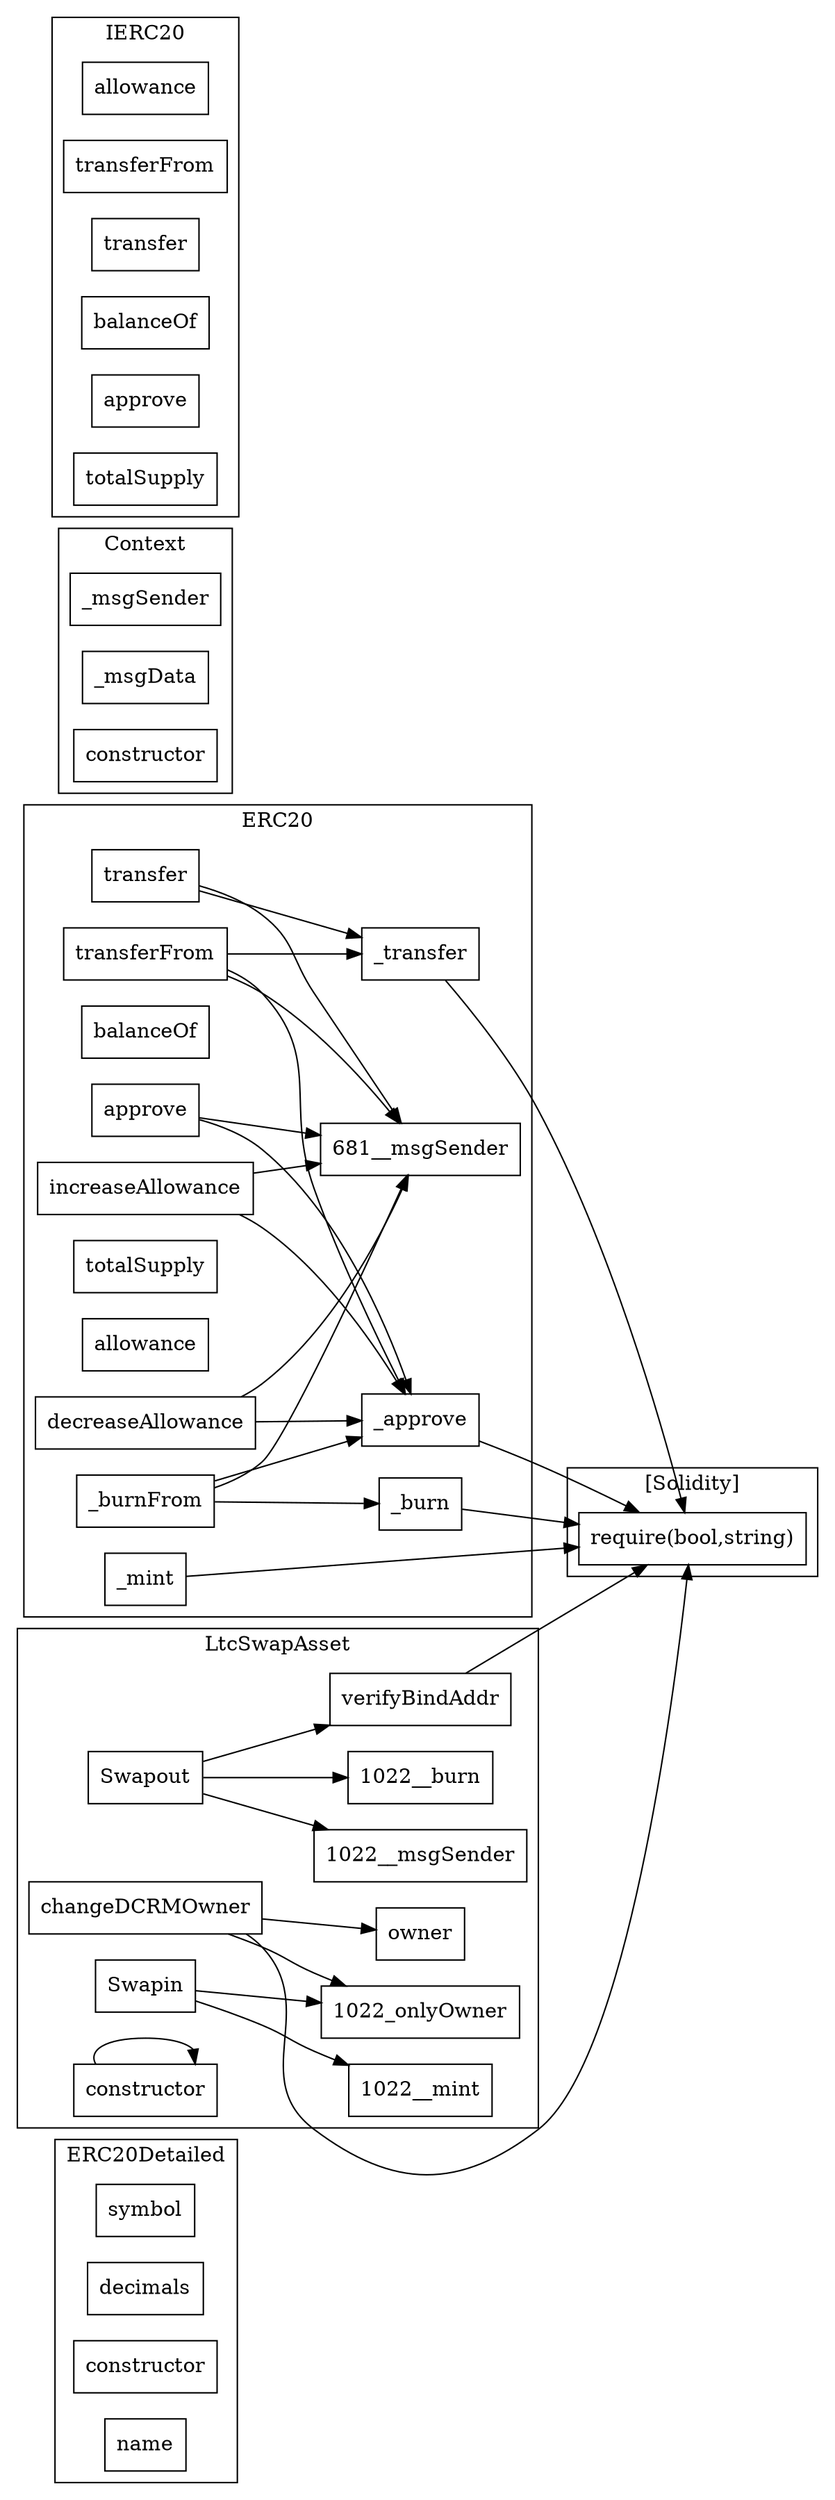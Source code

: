 strict digraph {
rankdir="LR"
node [shape=box]
subgraph cluster_737_ERC20Detailed {
label = "ERC20Detailed"
"737_symbol" [label="symbol"]
"737_decimals" [label="decimals"]
"737_constructor" [label="constructor"]
"737_name" [label="name"]
}subgraph cluster_681_ERC20 {
label = "ERC20"
"681__burn" [label="_burn"]
"681__transfer" [label="_transfer"]
"681_decreaseAllowance" [label="decreaseAllowance"]
"681_approve" [label="approve"]
"681_balanceOf" [label="balanceOf"]
"681__mint" [label="_mint"]
"681_increaseAllowance" [label="increaseAllowance"]
"681_totalSupply" [label="totalSupply"]
"681__approve" [label="_approve"]
"681_allowance" [label="allowance"]
"681_transfer" [label="transfer"]
"681__burnFrom" [label="_burnFrom"]
"681_transferFrom" [label="transferFrom"]
"681__burnFrom" -> "681__msgSender"
"681_increaseAllowance" -> "681__approve"
"681_decreaseAllowance" -> "681__msgSender"
"681_approve" -> "681__msgSender"
"681_approve" -> "681__approve"
"681_decreaseAllowance" -> "681__approve"
"681_transfer" -> "681__transfer"
"681__burnFrom" -> "681__approve"
"681_transferFrom" -> "681__approve"
"681_transferFrom" -> "681__msgSender"
"681_transfer" -> "681__msgSender"
"681_transferFrom" -> "681__transfer"
"681_increaseAllowance" -> "681__msgSender"
"681__burnFrom" -> "681__burn"
}subgraph cluster_1022_LtcSwapAsset {
label = "LtcSwapAsset"
"1022_changeDCRMOwner" [label="changeDCRMOwner"]
"1022_owner" [label="owner"]
"1022_Swapout" [label="Swapout"]
"1022_Swapin" [label="Swapin"]
"1022_verifyBindAddr" [label="verifyBindAddr"]
"1022_constructor" [label="constructor"]
"1022_Swapin" -> "1022_onlyOwner"
"1022_Swapout" -> "1022__msgSender"
"1022_Swapin" -> "1022__mint"
"1022_constructor" -> "1022_constructor"
"1022_Swapout" -> "1022__burn"
"1022_changeDCRMOwner" -> "1022_onlyOwner"
"1022_changeDCRMOwner" -> "1022_owner"
"1022_Swapout" -> "1022_verifyBindAddr"
}subgraph cluster_26_Context {
label = "Context"
"26__msgSender" [label="_msgSender"]
"26__msgData" [label="_msgData"]
"26_constructor" [label="constructor"]
}subgraph cluster_94_IERC20 {
label = "IERC20"
"94_allowance" [label="allowance"]
"94_transferFrom" [label="transferFrom"]
"94_transfer" [label="transfer"]
"94_balanceOf" [label="balanceOf"]
"94_approve" [label="approve"]
"94_totalSupply" [label="totalSupply"]
}subgraph cluster_solidity {
label = "[Solidity]"
"require(bool,string)" 
"681__approve" -> "require(bool,string)"
"681__transfer" -> "require(bool,string)"
"681__mint" -> "require(bool,string)"
"681__burn" -> "require(bool,string)"
"1022_changeDCRMOwner" -> "require(bool,string)"
"1022_verifyBindAddr" -> "require(bool,string)"
}
}
